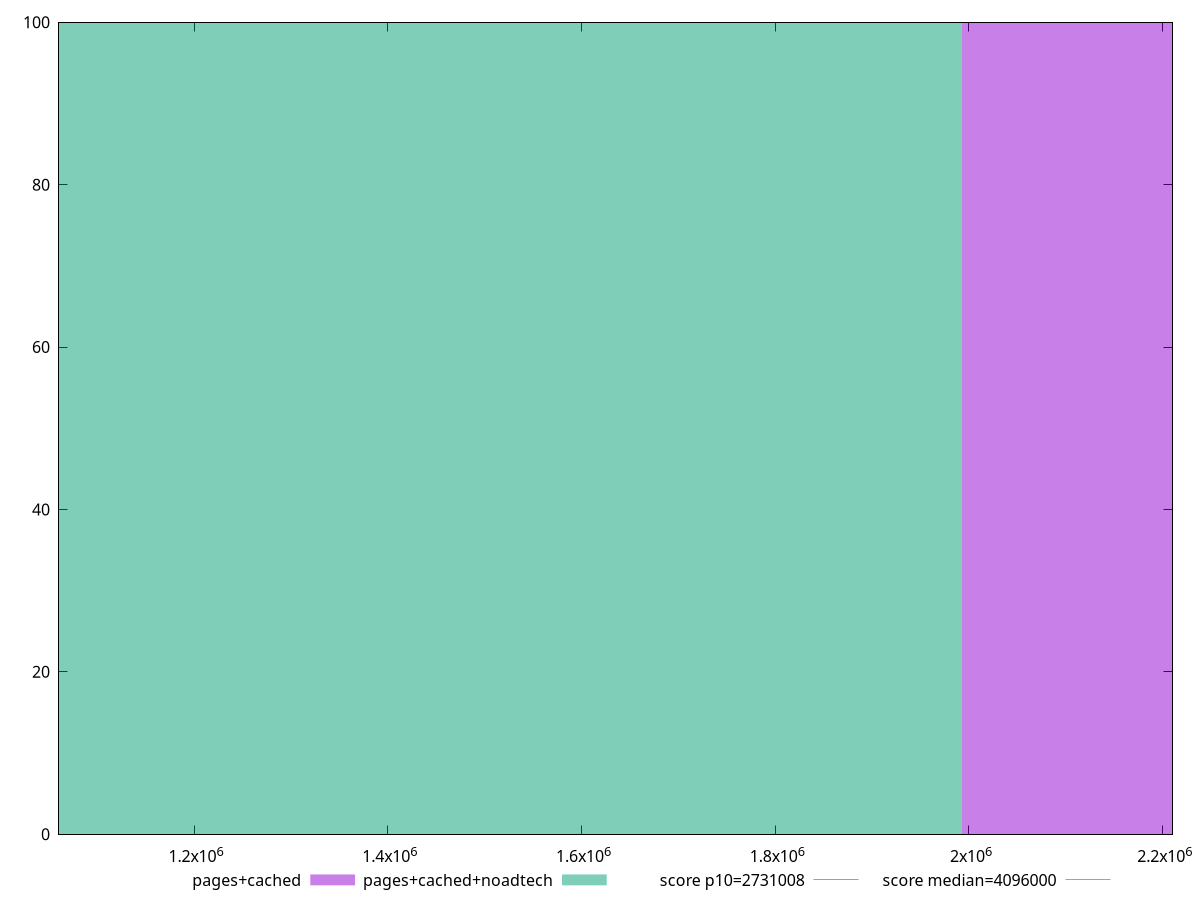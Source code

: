 reset

$pagesCached <<EOF
2656925.9519017534 100
EOF

$pagesCachedNoadtech <<EOF
1328462.9759508767 100
EOF

set key outside below
set boxwidth 1328462.9759508767
set xrange [1060573:2210167]
set yrange [0:100]
set trange [0:100]
set style fill transparent solid 0.5 noborder

set parametric
set terminal svg size 640, 500 enhanced background rgb 'white'
set output "report_00018_2021-02-10T15-25-16.877Z/total-byte-weight/comparison/histogram/1_vs_2.svg"

plot $pagesCached title "pages+cached" with boxes, \
     $pagesCachedNoadtech title "pages+cached+noadtech" with boxes, \
     2731008,t title "score p10=2731008", \
     4096000,t title "score median=4096000"

reset
